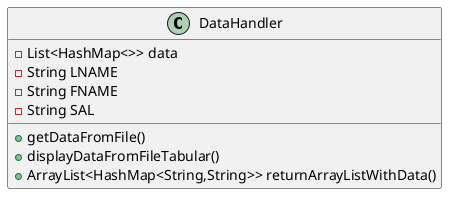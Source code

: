 @startuml
class DataHandler {
    -List<HashMap<>> data
    -String LNAME
    -String FNAME
    -String SAL

    +getDataFromFile()
    +displayDataFromFileTabular()
    +ArrayList<HashMap<String,String>> returnArrayListWithData()
}
@enduml